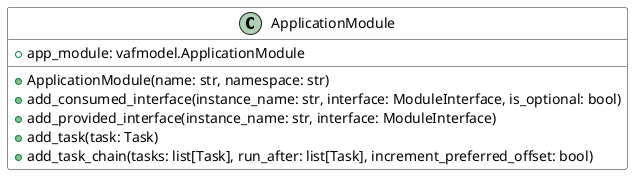 @startuml cac-cd_app_module
skinparam  class {
    BackgroundColor  #FFFFFF
}

class ApplicationModule {
    + app_module: vafmodel.ApplicationModule
    + ApplicationModule(name: str, namespace: str)
    + add_consumed_interface(instance_name: str, interface: ModuleInterface, is_optional: bool)
    + add_provided_interface(instance_name: str, interface: ModuleInterface)
    + add_task(task: Task)
    + add_task_chain(tasks: list[Task], run_after: list[Task], increment_preferred_offset: bool)
}
@enduml
